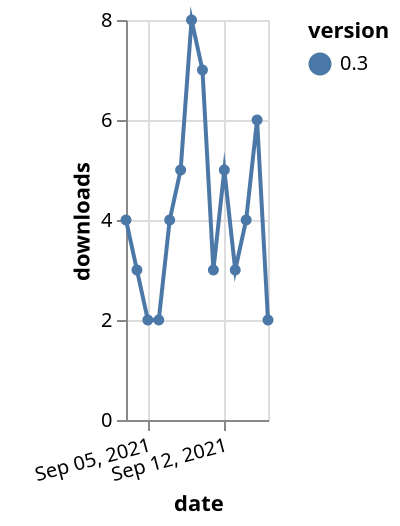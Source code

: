 {"$schema": "https://vega.github.io/schema/vega-lite/v5.json", "description": "A simple bar chart with embedded data.", "data": {"values": [{"date": "2021-09-03", "total": 15534, "delta": 4, "version": "0.3"}, {"date": "2021-09-04", "total": 15537, "delta": 3, "version": "0.3"}, {"date": "2021-09-05", "total": 15539, "delta": 2, "version": "0.3"}, {"date": "2021-09-06", "total": 15541, "delta": 2, "version": "0.3"}, {"date": "2021-09-07", "total": 15545, "delta": 4, "version": "0.3"}, {"date": "2021-09-08", "total": 15550, "delta": 5, "version": "0.3"}, {"date": "2021-09-09", "total": 15558, "delta": 8, "version": "0.3"}, {"date": "2021-09-10", "total": 15565, "delta": 7, "version": "0.3"}, {"date": "2021-09-11", "total": 15568, "delta": 3, "version": "0.3"}, {"date": "2021-09-12", "total": 15573, "delta": 5, "version": "0.3"}, {"date": "2021-09-13", "total": 15576, "delta": 3, "version": "0.3"}, {"date": "2021-09-14", "total": 15580, "delta": 4, "version": "0.3"}, {"date": "2021-09-15", "total": 15586, "delta": 6, "version": "0.3"}, {"date": "2021-09-16", "total": 15588, "delta": 2, "version": "0.3"}]}, "width": "container", "mark": {"type": "line", "point": {"filled": true}}, "encoding": {"x": {"field": "date", "type": "temporal", "timeUnit": "yearmonthdate", "title": "date", "axis": {"labelAngle": -15}}, "y": {"field": "delta", "type": "quantitative", "title": "downloads"}, "color": {"field": "version", "type": "nominal"}, "tooltip": {"field": "delta"}}}